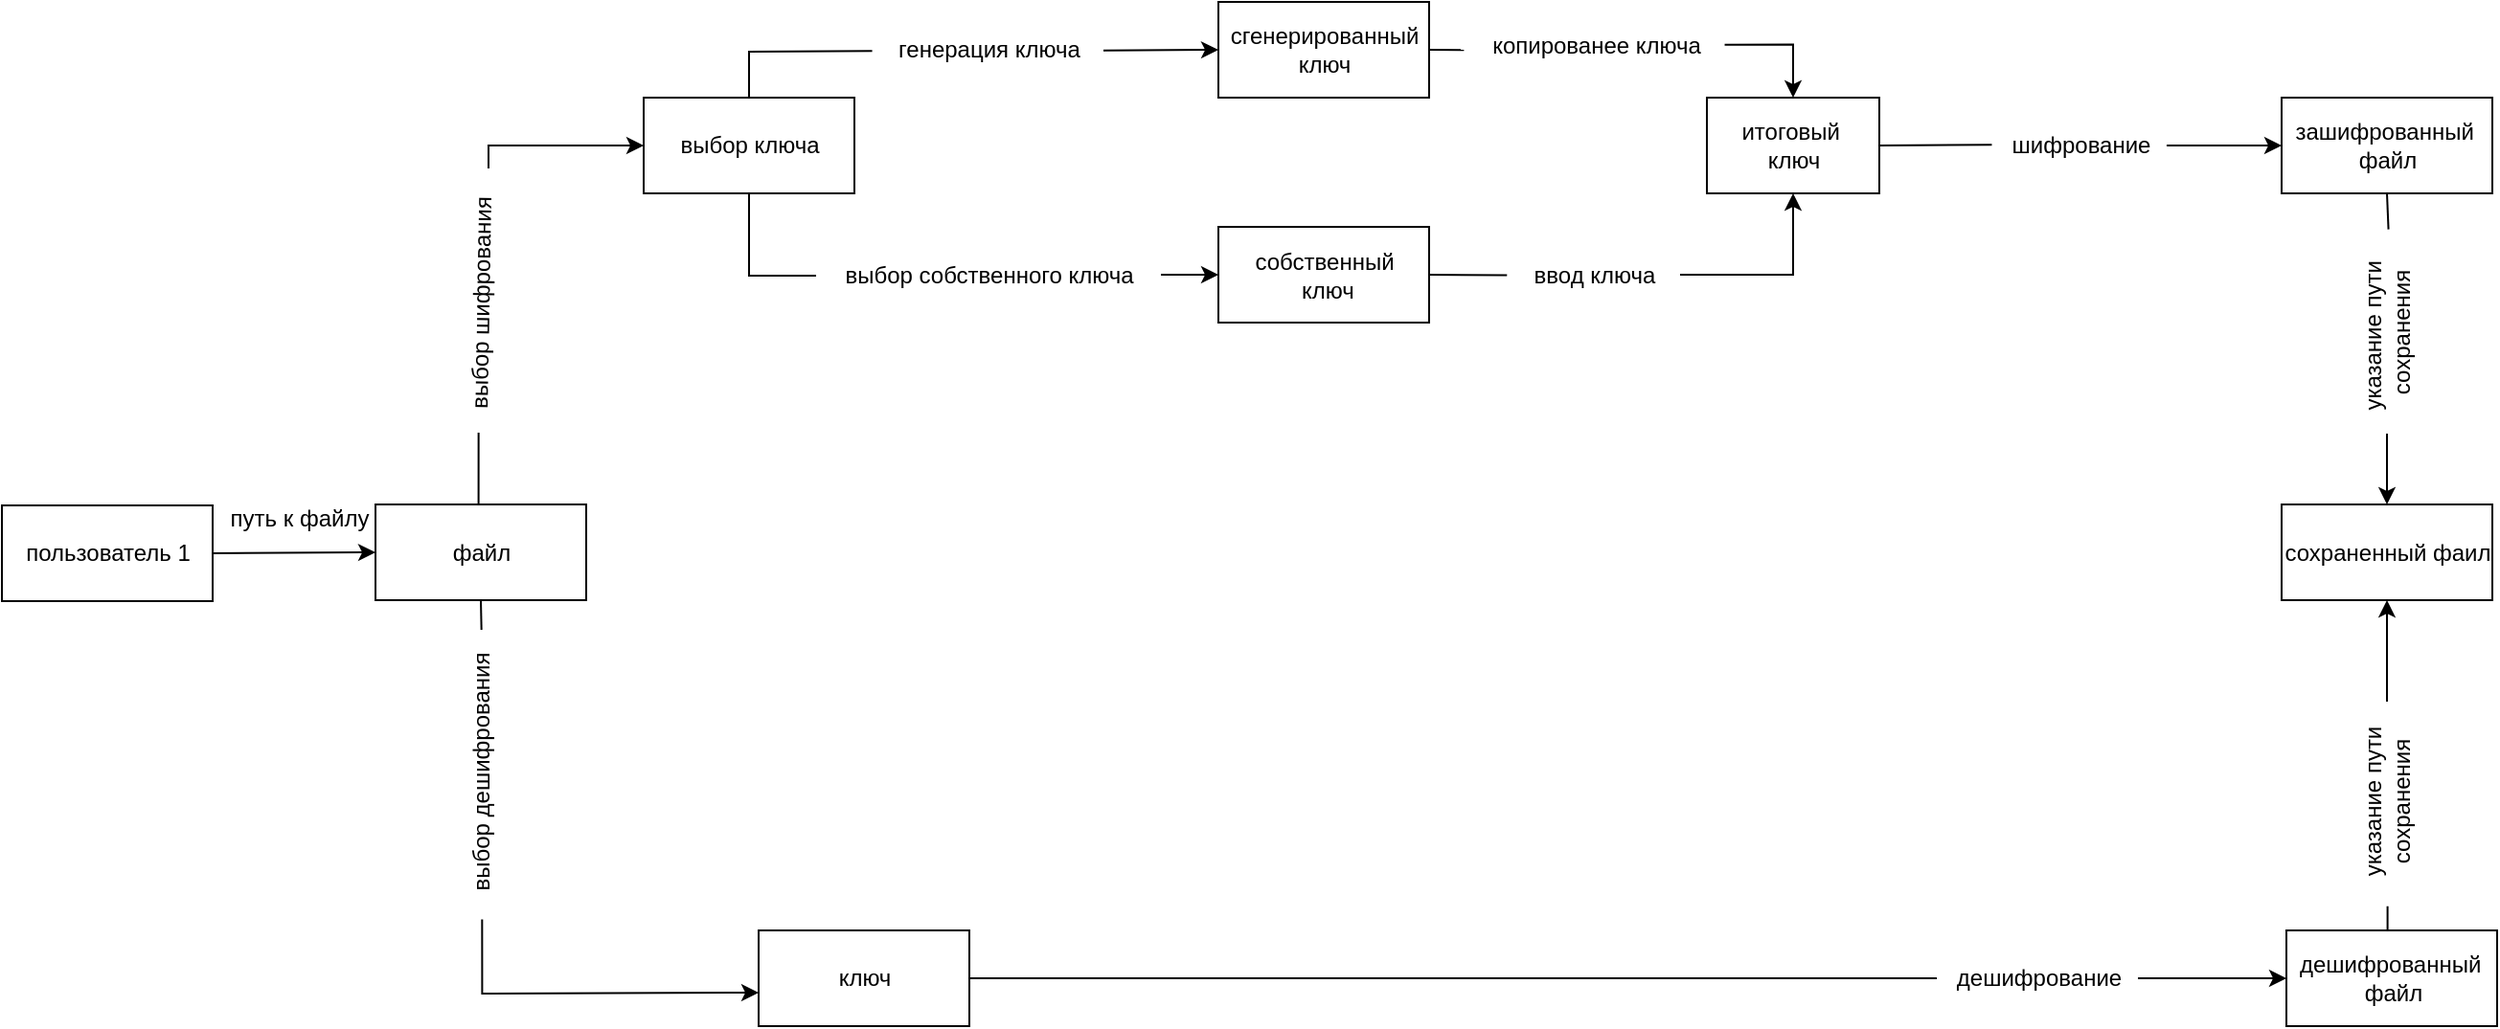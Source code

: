 <mxfile version="22.1.18" type="github">
  <diagram name="Страница — 1" id="Peyumjw5URuly9kFW43Q">
    <mxGraphModel dx="2828" dy="791" grid="1" gridSize="10" guides="1" tooltips="1" connect="1" arrows="1" fold="1" page="1" pageScale="1" pageWidth="1442" pageHeight="2039" math="0" shadow="0">
      <root>
        <mxCell id="0" />
        <mxCell id="1" parent="0" />
        <mxCell id="ebJdtVaLL1bnCvcitPXk-1" style="edgeStyle=orthogonalEdgeStyle;rounded=0;orthogonalLoop=1;jettySize=auto;html=1;entryX=0;entryY=0.5;entryDx=0;entryDy=0;startArrow=none;exitX=1.023;exitY=0.685;exitDx=0;exitDy=0;exitPerimeter=0;" edge="1" parent="1" source="ebJdtVaLL1bnCvcitPXk-20" target="ebJdtVaLL1bnCvcitPXk-5">
          <mxGeometry relative="1" as="geometry">
            <mxPoint x="133" y="190" as="sourcePoint" />
            <Array as="points">
              <mxPoint x="144" y="190" />
            </Array>
          </mxGeometry>
        </mxCell>
        <mxCell id="ebJdtVaLL1bnCvcitPXk-2" style="edgeStyle=orthogonalEdgeStyle;rounded=0;orthogonalLoop=1;jettySize=auto;html=1;entryX=0;entryY=0.5;entryDx=0;entryDy=0;startArrow=none;exitX=-0.012;exitY=0.544;exitDx=0;exitDy=0;exitPerimeter=0;" edge="1" parent="1" source="ebJdtVaLL1bnCvcitPXk-22">
          <mxGeometry relative="1" as="geometry">
            <mxPoint x="145" y="596" as="sourcePoint" />
            <mxPoint x="285" y="632.5" as="targetPoint" />
            <Array as="points">
              <mxPoint x="141" y="633" />
              <mxPoint x="145" y="633" />
            </Array>
          </mxGeometry>
        </mxCell>
        <mxCell id="ebJdtVaLL1bnCvcitPXk-3" value="файл" style="html=1;" vertex="1" name="Object" parent="1">
          <mxGeometry x="85" y="377.5" width="110" height="50" as="geometry" />
        </mxCell>
        <mxCell id="ebJdtVaLL1bnCvcitPXk-4" style="edgeStyle=orthogonalEdgeStyle;rounded=0;orthogonalLoop=1;jettySize=auto;html=1;entryX=0;entryY=0.5;entryDx=0;entryDy=0;startArrow=none;exitX=1.032;exitY=0.529;exitDx=0;exitDy=0;exitPerimeter=0;" edge="1" parent="1" source="ebJdtVaLL1bnCvcitPXk-19" target="ebJdtVaLL1bnCvcitPXk-6">
          <mxGeometry relative="1" as="geometry">
            <Array as="points">
              <mxPoint x="465" y="140" />
              <mxPoint x="480" y="140" />
            </Array>
          </mxGeometry>
        </mxCell>
        <mxCell id="ebJdtVaLL1bnCvcitPXk-5" value="выбор ключа" style="html=1;" vertex="1" name="Object" parent="1">
          <mxGeometry x="225" y="165" width="110" height="50" as="geometry" />
        </mxCell>
        <mxCell id="ebJdtVaLL1bnCvcitPXk-6" value="сгенерированный&lt;br&gt;ключ" style="html=1;" vertex="1" name="Object" parent="1">
          <mxGeometry x="525" y="115" width="110" height="50" as="geometry" />
        </mxCell>
        <mxCell id="ebJdtVaLL1bnCvcitPXk-7" value="собственный&lt;br&gt;&amp;nbsp;ключ" style="html=1;" vertex="1" name="Object" parent="1">
          <mxGeometry x="525" y="232.5" width="110" height="50" as="geometry" />
        </mxCell>
        <mxCell id="ebJdtVaLL1bnCvcitPXk-8" value="итоговый&amp;nbsp;&lt;br&gt;ключ" style="html=1;" vertex="1" name="Object" parent="1">
          <mxGeometry x="780" y="165" width="90" height="50" as="geometry" />
        </mxCell>
        <mxCell id="ebJdtVaLL1bnCvcitPXk-9" value="зашифрованный&amp;nbsp;&lt;br&gt;файл" style="html=1;" vertex="1" name="Object" parent="1">
          <mxGeometry x="1080" y="165" width="110" height="50" as="geometry" />
        </mxCell>
        <mxCell id="ebJdtVaLL1bnCvcitPXk-10" value="сохраненный фаил" style="html=1;" vertex="1" name="Object" parent="1">
          <mxGeometry x="1080" y="377.5" width="110" height="50" as="geometry" />
        </mxCell>
        <mxCell id="ebJdtVaLL1bnCvcitPXk-11" style="edgeStyle=orthogonalEdgeStyle;rounded=0;orthogonalLoop=1;jettySize=auto;html=1;entryX=0;entryY=0.5;entryDx=0;entryDy=0;startArrow=none;" edge="1" parent="1" source="ebJdtVaLL1bnCvcitPXk-37" target="ebJdtVaLL1bnCvcitPXk-13">
          <mxGeometry relative="1" as="geometry" />
        </mxCell>
        <mxCell id="ebJdtVaLL1bnCvcitPXk-12" value="ключ" style="html=1;" vertex="1" name="Object" parent="1">
          <mxGeometry x="285" y="600" width="110" height="50" as="geometry" />
        </mxCell>
        <mxCell id="ebJdtVaLL1bnCvcitPXk-13" value="дешифрованный&amp;nbsp;&lt;br&gt;файл" style="html=1;" vertex="1" name="Object" parent="1">
          <mxGeometry x="1082.5" y="600" width="110" height="50" as="geometry" />
        </mxCell>
        <mxCell id="ebJdtVaLL1bnCvcitPXk-14" value="" style="endArrow=classic;html=1;rounded=0;entryX=0;entryY=0.5;entryDx=0;entryDy=0;" edge="1" name="Line" parent="1" target="ebJdtVaLL1bnCvcitPXk-3">
          <mxGeometry width="50" height="50" relative="1" as="geometry">
            <mxPoint y="403" as="sourcePoint" />
            <mxPoint x="50" y="375" as="targetPoint" />
          </mxGeometry>
        </mxCell>
        <mxCell id="ebJdtVaLL1bnCvcitPXk-15" value="путь к файлу" style="text;html=1;align=center;verticalAlign=middle;resizable=0;points=[];autosize=1;strokeColor=none;fillColor=none;" vertex="1" parent="1">
          <mxGeometry y="377.5" width="90" height="15" as="geometry" />
        </mxCell>
        <mxCell id="ebJdtVaLL1bnCvcitPXk-16" style="edgeStyle=orthogonalEdgeStyle;rounded=0;orthogonalLoop=1;jettySize=auto;html=1;entryX=0;entryY=0.5;entryDx=0;entryDy=0;" edge="1" parent="1" source="ebJdtVaLL1bnCvcitPXk-17" target="ebJdtVaLL1bnCvcitPXk-7">
          <mxGeometry relative="1" as="geometry" />
        </mxCell>
        <mxCell id="ebJdtVaLL1bnCvcitPXk-17" value="выбор собственного ключа" style="text;html=1;align=center;verticalAlign=middle;resizable=0;points=[];autosize=1;strokeColor=none;fillColor=none;" vertex="1" parent="1">
          <mxGeometry x="315" y="250" width="180" height="15" as="geometry" />
        </mxCell>
        <mxCell id="ebJdtVaLL1bnCvcitPXk-18" value="" style="edgeStyle=orthogonalEdgeStyle;rounded=0;orthogonalLoop=1;jettySize=auto;html=1;exitX=0.5;exitY=1;exitDx=0;exitDy=0;endArrow=none;entryX=0;entryY=0.5;entryDx=0;entryDy=0;entryPerimeter=0;" edge="1" parent="1" source="ebJdtVaLL1bnCvcitPXk-5" target="ebJdtVaLL1bnCvcitPXk-17">
          <mxGeometry relative="1" as="geometry">
            <mxPoint x="340" y="215" as="sourcePoint" />
            <mxPoint x="341" y="225" as="targetPoint" />
            <Array as="points">
              <mxPoint x="280" y="258" />
              <mxPoint x="315" y="258" />
            </Array>
          </mxGeometry>
        </mxCell>
        <mxCell id="ebJdtVaLL1bnCvcitPXk-19" value="генерация ключа" style="text;html=1;align=center;verticalAlign=middle;resizable=0;points=[];autosize=1;strokeColor=none;fillColor=none;" vertex="1" parent="1">
          <mxGeometry x="345" y="132.5" width="120" height="15" as="geometry" />
        </mxCell>
        <mxCell id="ebJdtVaLL1bnCvcitPXk-20" value="выбор шифрования" style="text;html=1;align=center;verticalAlign=middle;resizable=0;points=[];autosize=1;strokeColor=none;fillColor=none;rotation=-89;" vertex="1" parent="1">
          <mxGeometry x="72.5" y="265" width="135" height="15" as="geometry" />
        </mxCell>
        <mxCell id="ebJdtVaLL1bnCvcitPXk-21" value="" style="edgeStyle=orthogonalEdgeStyle;rounded=0;orthogonalLoop=1;jettySize=auto;html=1;entryX=0;entryY=0.5;entryDx=0;entryDy=0;exitX=0.5;exitY=0;exitDx=0;exitDy=0;endArrow=none;" edge="1" parent="1" source="ebJdtVaLL1bnCvcitPXk-3" target="ebJdtVaLL1bnCvcitPXk-20">
          <mxGeometry relative="1" as="geometry">
            <mxPoint x="140" y="377.5" as="sourcePoint" />
            <mxPoint x="285" y="190" as="targetPoint" />
          </mxGeometry>
        </mxCell>
        <mxCell id="ebJdtVaLL1bnCvcitPXk-22" value="выбор дешифрования" style="text;html=1;align=center;verticalAlign=middle;resizable=0;points=[];autosize=1;strokeColor=none;fillColor=none;rotation=-90;" vertex="1" parent="1">
          <mxGeometry x="65" y="510" width="150" height="15" as="geometry" />
        </mxCell>
        <mxCell id="ebJdtVaLL1bnCvcitPXk-23" value="" style="edgeStyle=orthogonalEdgeStyle;rounded=0;orthogonalLoop=1;jettySize=auto;html=1;exitX=0.5;exitY=1;exitDx=0;exitDy=0;endArrow=none;entryX=0.997;entryY=0.522;entryDx=0;entryDy=0;entryPerimeter=0;" edge="1" parent="1" source="ebJdtVaLL1bnCvcitPXk-3" target="ebJdtVaLL1bnCvcitPXk-22">
          <mxGeometry relative="1" as="geometry">
            <mxPoint x="140" y="427.5" as="sourcePoint" />
            <mxPoint x="140" y="435" as="targetPoint" />
          </mxGeometry>
        </mxCell>
        <mxCell id="ebJdtVaLL1bnCvcitPXk-24" style="edgeStyle=orthogonalEdgeStyle;rounded=0;orthogonalLoop=1;jettySize=auto;html=1;entryX=0.5;entryY=0;entryDx=0;entryDy=0;exitX=1.002;exitY=0.456;exitDx=0;exitDy=0;exitPerimeter=0;" edge="1" parent="1" source="ebJdtVaLL1bnCvcitPXk-25" target="ebJdtVaLL1bnCvcitPXk-8">
          <mxGeometry relative="1" as="geometry">
            <mxPoint x="825" y="150" as="targetPoint" />
          </mxGeometry>
        </mxCell>
        <mxCell id="ebJdtVaLL1bnCvcitPXk-25" value="копированее&amp;nbsp;ключа" style="text;html=1;align=center;verticalAlign=middle;resizable=0;points=[];autosize=1;strokeColor=none;fillColor=none;" vertex="1" parent="1">
          <mxGeometry x="654" y="130.5" width="135" height="15" as="geometry" />
        </mxCell>
        <mxCell id="ebJdtVaLL1bnCvcitPXk-26" value="" style="endArrow=none;html=1;rounded=0;exitX=1;exitY=0.5;exitDx=0;exitDy=0;entryX=-0.006;entryY=0.644;entryDx=0;entryDy=0;entryPerimeter=0;" edge="1" parent="1" source="ebJdtVaLL1bnCvcitPXk-6" target="ebJdtVaLL1bnCvcitPXk-25">
          <mxGeometry width="50" height="50" relative="1" as="geometry">
            <mxPoint x="630" y="135" as="sourcePoint" />
            <mxPoint x="710" y="135" as="targetPoint" />
          </mxGeometry>
        </mxCell>
        <mxCell id="ebJdtVaLL1bnCvcitPXk-27" style="edgeStyle=orthogonalEdgeStyle;rounded=0;orthogonalLoop=1;jettySize=auto;html=1;entryX=0.5;entryY=1;entryDx=0;entryDy=0;" edge="1" parent="1" source="ebJdtVaLL1bnCvcitPXk-28" target="ebJdtVaLL1bnCvcitPXk-8">
          <mxGeometry relative="1" as="geometry" />
        </mxCell>
        <mxCell id="ebJdtVaLL1bnCvcitPXk-28" value="ввод ключа" style="text;html=1;align=center;verticalAlign=middle;resizable=0;points=[];autosize=1;strokeColor=none;fillColor=none;" vertex="1" parent="1">
          <mxGeometry x="676" y="250" width="90" height="15" as="geometry" />
        </mxCell>
        <mxCell id="ebJdtVaLL1bnCvcitPXk-29" value="" style="endArrow=none;html=1;rounded=0;exitX=1;exitY=0.5;exitDx=0;exitDy=0;entryX=-0.004;entryY=0.519;entryDx=0;entryDy=0;entryPerimeter=0;" edge="1" parent="1" source="ebJdtVaLL1bnCvcitPXk-7" target="ebJdtVaLL1bnCvcitPXk-28">
          <mxGeometry width="50" height="50" relative="1" as="geometry">
            <mxPoint x="660" y="225" as="sourcePoint" />
            <mxPoint x="740" y="225" as="targetPoint" />
          </mxGeometry>
        </mxCell>
        <mxCell id="ebJdtVaLL1bnCvcitPXk-30" value="" style="endArrow=none;html=1;rounded=0;exitX=0.5;exitY=0;exitDx=0;exitDy=0;entryX=-0.006;entryY=0.544;entryDx=0;entryDy=0;entryPerimeter=0;" edge="1" parent="1" source="ebJdtVaLL1bnCvcitPXk-5" target="ebJdtVaLL1bnCvcitPXk-19">
          <mxGeometry width="50" height="50" relative="1" as="geometry">
            <mxPoint x="255" y="120" as="sourcePoint" />
            <mxPoint x="335" y="120" as="targetPoint" />
            <Array as="points">
              <mxPoint x="280" y="141" />
            </Array>
          </mxGeometry>
        </mxCell>
        <mxCell id="ebJdtVaLL1bnCvcitPXk-31" style="edgeStyle=orthogonalEdgeStyle;rounded=0;orthogonalLoop=1;jettySize=auto;html=1;entryX=0.5;entryY=0;entryDx=0;entryDy=0;" edge="1" parent="1" source="ebJdtVaLL1bnCvcitPXk-32" target="ebJdtVaLL1bnCvcitPXk-10">
          <mxGeometry relative="1" as="geometry" />
        </mxCell>
        <mxCell id="ebJdtVaLL1bnCvcitPXk-32" value="указание пути&amp;nbsp;&lt;br&gt;сохранения" style="text;html=1;align=center;verticalAlign=middle;resizable=0;points=[];autosize=1;strokeColor=none;fillColor=none;rotation=-90;" vertex="1" parent="1">
          <mxGeometry x="1082.5" y="273" width="105" height="30" as="geometry" />
        </mxCell>
        <mxCell id="ebJdtVaLL1bnCvcitPXk-33" style="edgeStyle=orthogonalEdgeStyle;rounded=0;orthogonalLoop=1;jettySize=auto;html=1;entryX=0.5;entryY=1;entryDx=0;entryDy=0;" edge="1" parent="1" source="ebJdtVaLL1bnCvcitPXk-34" target="ebJdtVaLL1bnCvcitPXk-10">
          <mxGeometry relative="1" as="geometry" />
        </mxCell>
        <mxCell id="ebJdtVaLL1bnCvcitPXk-34" value="указание пути &lt;br&gt;сохранения" style="text;html=1;align=center;verticalAlign=middle;resizable=0;points=[];autosize=1;strokeColor=none;fillColor=none;rotation=-90;" vertex="1" parent="1">
          <mxGeometry x="1082.5" y="518" width="105" height="30" as="geometry" />
        </mxCell>
        <mxCell id="ebJdtVaLL1bnCvcitPXk-35" value="" style="edgeStyle=orthogonalEdgeStyle;rounded=0;orthogonalLoop=1;jettySize=auto;html=1;entryX=-0.018;entryY=0.51;entryDx=0;entryDy=0;endArrow=none;entryPerimeter=0;exitX=0.5;exitY=0;exitDx=0;exitDy=0;" edge="1" parent="1" source="ebJdtVaLL1bnCvcitPXk-13" target="ebJdtVaLL1bnCvcitPXk-34">
          <mxGeometry relative="1" as="geometry">
            <mxPoint x="1045" y="600" as="sourcePoint" />
            <mxPoint x="1045" y="410" as="targetPoint" />
          </mxGeometry>
        </mxCell>
        <mxCell id="ebJdtVaLL1bnCvcitPXk-36" value="" style="endArrow=none;html=1;rounded=0;entryX=0.5;entryY=1;entryDx=0;entryDy=0;exitX=1.016;exitY=0.526;exitDx=0;exitDy=0;exitPerimeter=0;" edge="1" parent="1" source="ebJdtVaLL1bnCvcitPXk-32" target="ebJdtVaLL1bnCvcitPXk-9">
          <mxGeometry width="50" height="50" relative="1" as="geometry">
            <mxPoint x="1048" y="234" as="sourcePoint" />
            <mxPoint x="1005" y="105" as="targetPoint" />
          </mxGeometry>
        </mxCell>
        <mxCell id="ebJdtVaLL1bnCvcitPXk-37" value="дешифрование" style="text;html=1;align=center;verticalAlign=middle;resizable=0;points=[];autosize=1;strokeColor=none;fillColor=none;" vertex="1" parent="1">
          <mxGeometry x="900" y="617.5" width="105" height="15" as="geometry" />
        </mxCell>
        <mxCell id="ebJdtVaLL1bnCvcitPXk-38" value="" style="edgeStyle=orthogonalEdgeStyle;rounded=0;orthogonalLoop=1;jettySize=auto;html=1;entryX=0;entryY=0.5;entryDx=0;entryDy=0;endArrow=none;" edge="1" parent="1" source="ebJdtVaLL1bnCvcitPXk-12" target="ebJdtVaLL1bnCvcitPXk-37">
          <mxGeometry relative="1" as="geometry">
            <mxPoint x="395" y="625" as="sourcePoint" />
            <mxPoint x="992.5" y="625" as="targetPoint" />
          </mxGeometry>
        </mxCell>
        <mxCell id="ebJdtVaLL1bnCvcitPXk-39" style="edgeStyle=orthogonalEdgeStyle;rounded=0;orthogonalLoop=1;jettySize=auto;html=1;entryX=0;entryY=0.5;entryDx=0;entryDy=0;" edge="1" parent="1" source="ebJdtVaLL1bnCvcitPXk-40" target="ebJdtVaLL1bnCvcitPXk-9">
          <mxGeometry relative="1" as="geometry" />
        </mxCell>
        <mxCell id="ebJdtVaLL1bnCvcitPXk-40" value="шифрование" style="text;html=1;align=center;verticalAlign=middle;resizable=0;points=[];autosize=1;strokeColor=none;fillColor=none;" vertex="1" parent="1">
          <mxGeometry x="930" y="182.5" width="90" height="15" as="geometry" />
        </mxCell>
        <mxCell id="ebJdtVaLL1bnCvcitPXk-41" value="" style="endArrow=none;html=1;rounded=0;exitX=1;exitY=0.5;exitDx=0;exitDy=0;" edge="1" parent="1" source="ebJdtVaLL1bnCvcitPXk-8">
          <mxGeometry width="50" height="50" relative="1" as="geometry">
            <mxPoint x="885" y="105" as="sourcePoint" />
            <mxPoint x="870" y="190" as="targetPoint" />
          </mxGeometry>
        </mxCell>
        <mxCell id="ebJdtVaLL1bnCvcitPXk-42" value="" style="endArrow=none;html=1;rounded=0;exitX=1;exitY=0.5;exitDx=0;exitDy=0;entryX=-0.014;entryY=0.471;entryDx=0;entryDy=0;entryPerimeter=0;" edge="1" parent="1" source="ebJdtVaLL1bnCvcitPXk-8" target="ebJdtVaLL1bnCvcitPXk-40">
          <mxGeometry width="50" height="50" relative="1" as="geometry">
            <mxPoint x="885" y="135" as="sourcePoint" />
            <mxPoint x="965" y="135" as="targetPoint" />
          </mxGeometry>
        </mxCell>
        <mxCell id="ebJdtVaLL1bnCvcitPXk-43" value="пользователь 1" style="html=1;" vertex="1" name="Object" parent="1">
          <mxGeometry x="-110" y="378" width="110" height="50" as="geometry" />
        </mxCell>
      </root>
    </mxGraphModel>
  </diagram>
</mxfile>
